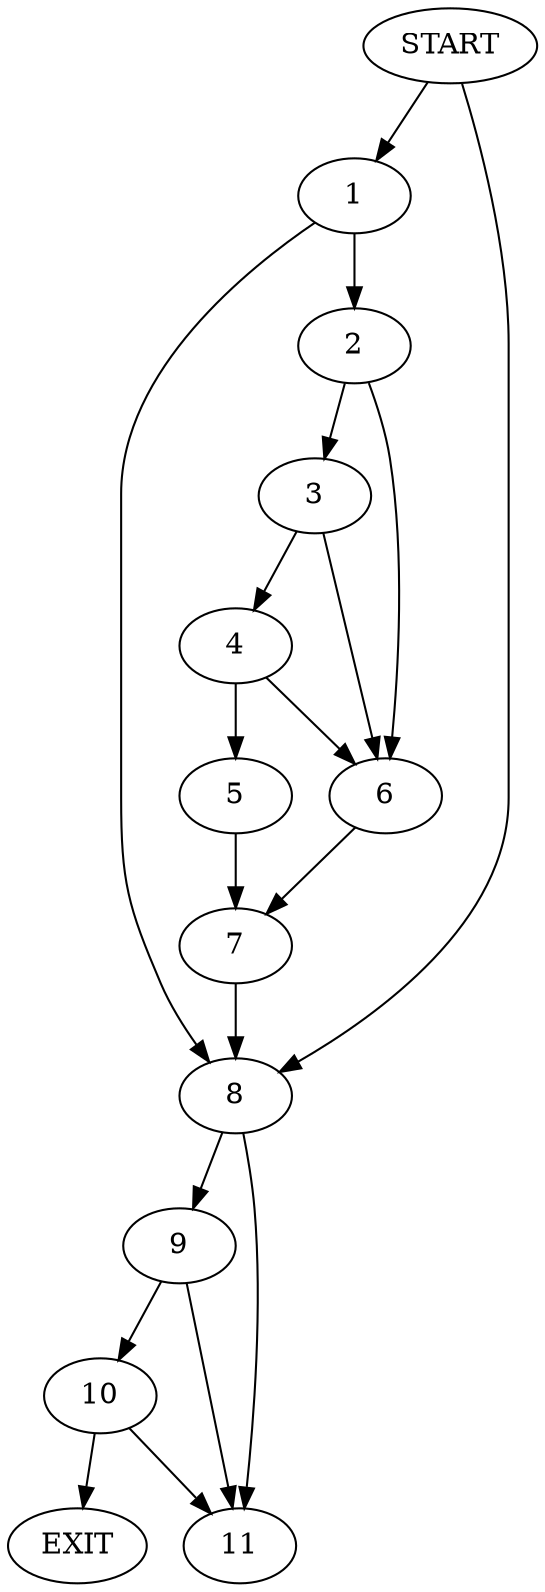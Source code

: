 digraph { 
0 [label="START"];
1;
2;
3;
4;
5;
6;
7;
8;
9;
10;
11;
12[label="EXIT"];
0 -> 1;
0 -> 8;
1 -> 8;
1 -> 2;
2 -> 3;
2 -> 6;
3 -> 4;
3 -> 6;
4 -> 6;
4 -> 5;
5 -> 7;
6 -> 7;
7 -> 8;
8 -> 11;
8 -> 9;
9 -> 11;
9 -> 10;
10 -> 11;
10 -> 12;
}